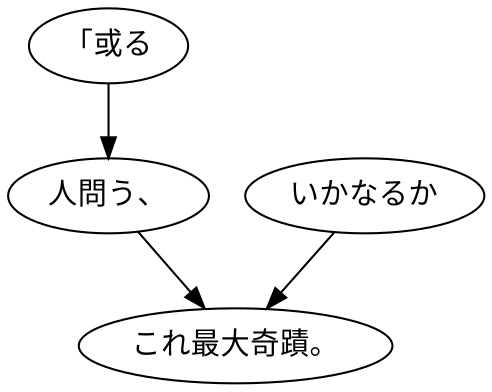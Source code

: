 digraph graph8886 {
	node0 [label="「或る"];
	node1 [label="人問う、"];
	node2 [label="いかなるか"];
	node3 [label="これ最大奇蹟。"];
	node0 -> node1;
	node1 -> node3;
	node2 -> node3;
}
